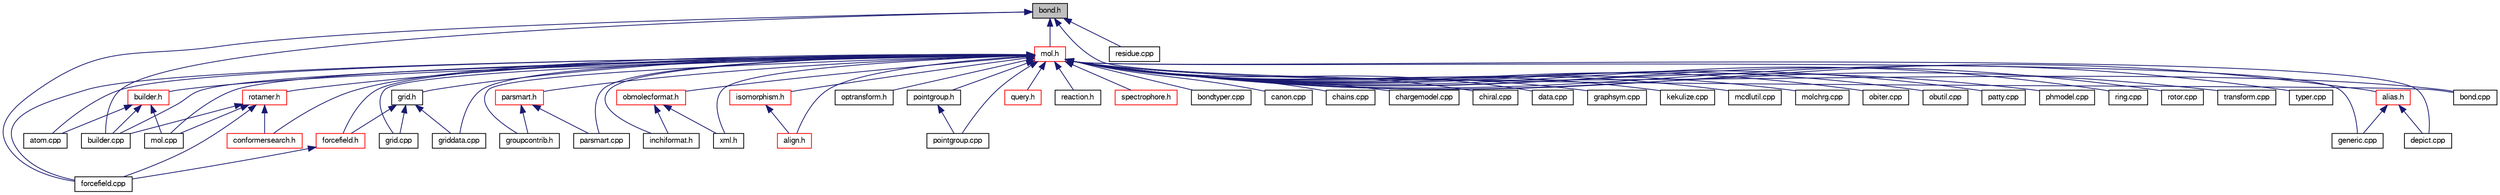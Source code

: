digraph G
{
  edge [fontname="FreeSans",fontsize="10",labelfontname="FreeSans",labelfontsize="10"];
  node [fontname="FreeSans",fontsize="10",shape=record];
  Node1 [label="bond.h",height=0.2,width=0.4,color="black", fillcolor="grey75", style="filled" fontcolor="black"];
  Node1 -> Node2 [dir=back,color="midnightblue",fontsize="10",style="solid",fontname="FreeSans"];
  Node2 [label="mol.h",height=0.2,width=0.4,color="red", fillcolor="white", style="filled",URL="$mol_8h.shtml",tooltip="Handle molecules. Declarations of OBMol, OBAtom, OBBond, OBResidue. (the main header..."];
  Node2 -> Node3 [dir=back,color="midnightblue",fontsize="10",style="solid",fontname="FreeSans"];
  Node3 [label="alias.h",height=0.2,width=0.4,color="red", fillcolor="white", style="filled",URL="$alias_8h.shtml",tooltip="OBGenericData class to for atom alias data (e.g., in 2D drawing programs for &quot;COOH&quot;)..."];
  Node3 -> Node4 [dir=back,color="midnightblue",fontsize="10",style="solid",fontname="FreeSans"];
  Node4 [label="generic.cpp",height=0.2,width=0.4,color="black", fillcolor="white", style="filled",URL="$generic_8cpp.shtml",tooltip="Handle OBGenericData classes. Custom data for atoms, bonds, etc."];
  Node3 -> Node5 [dir=back,color="midnightblue",fontsize="10",style="solid",fontname="FreeSans"];
  Node5 [label="depict.cpp",height=0.2,width=0.4,color="black", fillcolor="white", style="filled",URL="$depict_8cpp.shtml"];
  Node2 -> Node6 [dir=back,color="midnightblue",fontsize="10",style="solid",fontname="FreeSans"];
  Node6 [label="builder.h",height=0.2,width=0.4,color="red", fillcolor="white", style="filled",URL="$builder_8h.shtml",tooltip="Class to build 3D structures."];
  Node6 -> Node7 [dir=back,color="midnightblue",fontsize="10",style="solid",fontname="FreeSans"];
  Node7 [label="atom.cpp",height=0.2,width=0.4,color="black", fillcolor="white", style="filled",URL="$atom_8cpp.shtml",tooltip="Handle OBAtom class."];
  Node6 -> Node8 [dir=back,color="midnightblue",fontsize="10",style="solid",fontname="FreeSans"];
  Node8 [label="builder.cpp",height=0.2,width=0.4,color="black", fillcolor="white", style="filled",URL="$builder_8cpp.shtml",tooltip="Handle OBBuilder class."];
  Node6 -> Node9 [dir=back,color="midnightblue",fontsize="10",style="solid",fontname="FreeSans"];
  Node9 [label="mol.cpp",height=0.2,width=0.4,color="black", fillcolor="white", style="filled",URL="$mol_8cpp.shtml",tooltip="Handle molecules. Implementation of OBMol."];
  Node2 -> Node10 [dir=back,color="midnightblue",fontsize="10",style="solid",fontname="FreeSans"];
  Node10 [label="conformersearch.h",height=0.2,width=0.4,color="red", fillcolor="white", style="filled",URL="$conformersearch_8h.shtml"];
  Node2 -> Node11 [dir=back,color="midnightblue",fontsize="10",style="solid",fontname="FreeSans"];
  Node11 [label="forcefield.h",height=0.2,width=0.4,color="red", fillcolor="white", style="filled",URL="$forcefield_8h.shtml",tooltip="Handle forcefields."];
  Node11 -> Node12 [dir=back,color="midnightblue",fontsize="10",style="solid",fontname="FreeSans"];
  Node12 [label="forcefield.cpp",height=0.2,width=0.4,color="black", fillcolor="white", style="filled",URL="$forcefield_8cpp.shtml",tooltip="Handle OBForceField class."];
  Node2 -> Node13 [dir=back,color="midnightblue",fontsize="10",style="solid",fontname="FreeSans"];
  Node13 [label="grid.h",height=0.2,width=0.4,color="black", fillcolor="white", style="filled",URL="$grid_8h.shtml",tooltip="Handle grids of values."];
  Node13 -> Node11 [dir=back,color="midnightblue",fontsize="10",style="solid",fontname="FreeSans"];
  Node13 -> Node14 [dir=back,color="midnightblue",fontsize="10",style="solid",fontname="FreeSans"];
  Node14 [label="grid.cpp",height=0.2,width=0.4,color="black", fillcolor="white", style="filled",URL="$grid_8cpp.shtml",tooltip="Handle grids of values."];
  Node13 -> Node15 [dir=back,color="midnightblue",fontsize="10",style="solid",fontname="FreeSans"];
  Node15 [label="griddata.cpp",height=0.2,width=0.4,color="black", fillcolor="white", style="filled",URL="$griddata_8cpp.shtml",tooltip="OBGenericData class to connect numeric grids (e.g., orbitals, electrostatic potential)..."];
  Node2 -> Node16 [dir=back,color="midnightblue",fontsize="10",style="solid",fontname="FreeSans"];
  Node16 [label="groupcontrib.h",height=0.2,width=0.4,color="black", fillcolor="white", style="filled",URL="$groupcontrib_8h.shtml",tooltip="Handle group contribution algorithms."];
  Node2 -> Node17 [dir=back,color="midnightblue",fontsize="10",style="solid",fontname="FreeSans"];
  Node17 [label="inchiformat.h",height=0.2,width=0.4,color="black", fillcolor="white", style="filled",URL="$inchiformat_8h.shtml"];
  Node2 -> Node18 [dir=back,color="midnightblue",fontsize="10",style="solid",fontname="FreeSans"];
  Node18 [label="isomorphism.h",height=0.2,width=0.4,color="red", fillcolor="white", style="filled",URL="$isomorphism_8h.shtml"];
  Node18 -> Node19 [dir=back,color="midnightblue",fontsize="10",style="solid",fontname="FreeSans"];
  Node19 [label="align.h",height=0.2,width=0.4,color="red", fillcolor="white", style="filled",URL="$align_8h.shtml"];
  Node2 -> Node20 [dir=back,color="midnightblue",fontsize="10",style="solid",fontname="FreeSans"];
  Node20 [label="obmolecformat.h",height=0.2,width=0.4,color="red", fillcolor="white", style="filled",URL="$obmolecformat_8h.shtml",tooltip="Subclass of OBFormat for conversion of OBMol."];
  Node20 -> Node17 [dir=back,color="midnightblue",fontsize="10",style="solid",fontname="FreeSans"];
  Node20 -> Node21 [dir=back,color="midnightblue",fontsize="10",style="solid",fontname="FreeSans"];
  Node21 [label="xml.h",height=0.2,width=0.4,color="black", fillcolor="white", style="filled",URL="$xml_8h.shtml",tooltip="Declaration of XMLConversion, declaration and definition of XMLBaseFormat and XMLMoleculeFormat..."];
  Node2 -> Node22 [dir=back,color="midnightblue",fontsize="10",style="solid",fontname="FreeSans"];
  Node22 [label="optransform.h",height=0.2,width=0.4,color="black", fillcolor="white", style="filled",URL="$optransform_8h.shtml",tooltip="Operations to change molecules using a datafile of chemical transformations OBChemTsfm..."];
  Node2 -> Node23 [dir=back,color="midnightblue",fontsize="10",style="solid",fontname="FreeSans"];
  Node23 [label="parsmart.h",height=0.2,width=0.4,color="red", fillcolor="white", style="filled",URL="$parsmart_8h.shtml",tooltip="Daylight SMARTS parser."];
  Node23 -> Node16 [dir=back,color="midnightblue",fontsize="10",style="solid",fontname="FreeSans"];
  Node23 -> Node24 [dir=back,color="midnightblue",fontsize="10",style="solid",fontname="FreeSans"];
  Node24 [label="parsmart.cpp",height=0.2,width=0.4,color="black", fillcolor="white", style="filled",URL="$parsmart_8cpp.shtml",tooltip="Implementation of Daylight SMARTS parser."];
  Node2 -> Node25 [dir=back,color="midnightblue",fontsize="10",style="solid",fontname="FreeSans"];
  Node25 [label="pointgroup.h",height=0.2,width=0.4,color="black", fillcolor="white", style="filled",URL="$pointgroup_8h.shtml",tooltip="Brute-force point group detection."];
  Node25 -> Node26 [dir=back,color="midnightblue",fontsize="10",style="solid",fontname="FreeSans"];
  Node26 [label="pointgroup.cpp",height=0.2,width=0.4,color="black", fillcolor="white", style="filled",URL="$pointgroup_8cpp.shtml",tooltip="Brute-force point group detection."];
  Node2 -> Node27 [dir=back,color="midnightblue",fontsize="10",style="solid",fontname="FreeSans"];
  Node27 [label="query.h",height=0.2,width=0.4,color="red", fillcolor="white", style="filled",URL="$query_8h.shtml"];
  Node2 -> Node28 [dir=back,color="midnightblue",fontsize="10",style="solid",fontname="FreeSans"];
  Node28 [label="reaction.h",height=0.2,width=0.4,color="black", fillcolor="white", style="filled",URL="$reaction_8h.shtml",tooltip="Handle chemical reactions (i.e., lists of reagents and products)."];
  Node2 -> Node29 [dir=back,color="midnightblue",fontsize="10",style="solid",fontname="FreeSans"];
  Node29 [label="rotamer.h",height=0.2,width=0.4,color="red", fillcolor="white", style="filled",URL="$rotamer_8h.shtml",tooltip="Handle rotamer list data."];
  Node29 -> Node10 [dir=back,color="midnightblue",fontsize="10",style="solid",fontname="FreeSans"];
  Node29 -> Node8 [dir=back,color="midnightblue",fontsize="10",style="solid",fontname="FreeSans"];
  Node29 -> Node12 [dir=back,color="midnightblue",fontsize="10",style="solid",fontname="FreeSans"];
  Node29 -> Node9 [dir=back,color="midnightblue",fontsize="10",style="solid",fontname="FreeSans"];
  Node2 -> Node30 [dir=back,color="midnightblue",fontsize="10",style="solid",fontname="FreeSans"];
  Node30 [label="spectrophore.h",height=0.2,width=0.4,color="red", fillcolor="white", style="filled",URL="$spectrophore_8h.shtml",tooltip="Class to compute Spectrophores&tm;."];
  Node2 -> Node21 [dir=back,color="midnightblue",fontsize="10",style="solid",fontname="FreeSans"];
  Node2 -> Node19 [dir=back,color="midnightblue",fontsize="10",style="solid",fontname="FreeSans"];
  Node2 -> Node7 [dir=back,color="midnightblue",fontsize="10",style="solid",fontname="FreeSans"];
  Node2 -> Node31 [dir=back,color="midnightblue",fontsize="10",style="solid",fontname="FreeSans"];
  Node31 [label="bond.cpp",height=0.2,width=0.4,color="black", fillcolor="white", style="filled",URL="$bond_8cpp.shtml",tooltip="Handle OBBond class."];
  Node2 -> Node32 [dir=back,color="midnightblue",fontsize="10",style="solid",fontname="FreeSans"];
  Node32 [label="bondtyper.cpp",height=0.2,width=0.4,color="black", fillcolor="white", style="filled",URL="$bondtyper_8cpp.shtml",tooltip="Bond typer to perceive connectivity and bond orders/types."];
  Node2 -> Node8 [dir=back,color="midnightblue",fontsize="10",style="solid",fontname="FreeSans"];
  Node2 -> Node33 [dir=back,color="midnightblue",fontsize="10",style="solid",fontname="FreeSans"];
  Node33 [label="canon.cpp",height=0.2,width=0.4,color="black", fillcolor="white", style="filled",URL="$canon_8cpp.shtml",tooltip="Canonical numbering of SMILES, molecules and fragments."];
  Node2 -> Node34 [dir=back,color="midnightblue",fontsize="10",style="solid",fontname="FreeSans"];
  Node34 [label="chains.cpp",height=0.2,width=0.4,color="black", fillcolor="white", style="filled",URL="$chains_8cpp.shtml",tooltip="Parse for macromolecule chains and residues."];
  Node2 -> Node35 [dir=back,color="midnightblue",fontsize="10",style="solid",fontname="FreeSans"];
  Node35 [label="chargemodel.cpp",height=0.2,width=0.4,color="black", fillcolor="white", style="filled",URL="$chargemodel_8cpp.shtml",tooltip="Base class for molecular partial charge models."];
  Node2 -> Node36 [dir=back,color="midnightblue",fontsize="10",style="solid",fontname="FreeSans"];
  Node36 [label="chiral.cpp",height=0.2,width=0.4,color="black", fillcolor="white", style="filled",URL="$chiral_8cpp.shtml",tooltip="Detect chiral atoms and molecules."];
  Node2 -> Node37 [dir=back,color="midnightblue",fontsize="10",style="solid",fontname="FreeSans"];
  Node37 [label="data.cpp",height=0.2,width=0.4,color="black", fillcolor="white", style="filled",URL="$data_8cpp.shtml",tooltip="Global data and resource file parsers."];
  Node2 -> Node12 [dir=back,color="midnightblue",fontsize="10",style="solid",fontname="FreeSans"];
  Node2 -> Node4 [dir=back,color="midnightblue",fontsize="10",style="solid",fontname="FreeSans"];
  Node2 -> Node38 [dir=back,color="midnightblue",fontsize="10",style="solid",fontname="FreeSans"];
  Node38 [label="graphsym.cpp",height=0.2,width=0.4,color="black", fillcolor="white", style="filled",URL="$graphsym_8cpp.shtml",tooltip="XXXX."];
  Node2 -> Node14 [dir=back,color="midnightblue",fontsize="10",style="solid",fontname="FreeSans"];
  Node2 -> Node15 [dir=back,color="midnightblue",fontsize="10",style="solid",fontname="FreeSans"];
  Node2 -> Node39 [dir=back,color="midnightblue",fontsize="10",style="solid",fontname="FreeSans"];
  Node39 [label="kekulize.cpp",height=0.2,width=0.4,color="black", fillcolor="white", style="filled",URL="$kekulize_8cpp.shtml",tooltip="Alternate algorithm to kekulize a molecule (OBMol::NewPerceiveKekuleBonds())."];
  Node2 -> Node40 [dir=back,color="midnightblue",fontsize="10",style="solid",fontname="FreeSans"];
  Node40 [label="mcdlutil.cpp",height=0.2,width=0.4,color="black", fillcolor="white", style="filled",URL="$mcdlutil_8cpp.shtml"];
  Node2 -> Node9 [dir=back,color="midnightblue",fontsize="10",style="solid",fontname="FreeSans"];
  Node2 -> Node41 [dir=back,color="midnightblue",fontsize="10",style="solid",fontname="FreeSans"];
  Node41 [label="molchrg.cpp",height=0.2,width=0.4,color="black", fillcolor="white", style="filled",URL="$molchrg_8cpp.shtml",tooltip="Assign Gasteiger partial charges."];
  Node2 -> Node42 [dir=back,color="midnightblue",fontsize="10",style="solid",fontname="FreeSans"];
  Node42 [label="obiter.cpp",height=0.2,width=0.4,color="black", fillcolor="white", style="filled",URL="$obiter_8cpp.shtml",tooltip="STL-style iterators for Open Babel."];
  Node2 -> Node43 [dir=back,color="midnightblue",fontsize="10",style="solid",fontname="FreeSans"];
  Node43 [label="obutil.cpp",height=0.2,width=0.4,color="black", fillcolor="white", style="filled",URL="$obutil_8cpp.shtml",tooltip="Various utility methods."];
  Node2 -> Node24 [dir=back,color="midnightblue",fontsize="10",style="solid",fontname="FreeSans"];
  Node2 -> Node44 [dir=back,color="midnightblue",fontsize="10",style="solid",fontname="FreeSans"];
  Node44 [label="patty.cpp",height=0.2,width=0.4,color="black", fillcolor="white", style="filled",URL="$patty_8cpp.shtml",tooltip="Programmable atom typer."];
  Node2 -> Node45 [dir=back,color="midnightblue",fontsize="10",style="solid",fontname="FreeSans"];
  Node45 [label="phmodel.cpp",height=0.2,width=0.4,color="black", fillcolor="white", style="filled",URL="$phmodel_8cpp.shtml",tooltip="Read pH rules and assign charges."];
  Node2 -> Node26 [dir=back,color="midnightblue",fontsize="10",style="solid",fontname="FreeSans"];
  Node2 -> Node46 [dir=back,color="midnightblue",fontsize="10",style="solid",fontname="FreeSans"];
  Node46 [label="ring.cpp",height=0.2,width=0.4,color="black", fillcolor="white", style="filled",URL="$ring_8cpp.shtml",tooltip="Deal with rings, find smallest set of smallest rings (SSSR)."];
  Node2 -> Node47 [dir=back,color="midnightblue",fontsize="10",style="solid",fontname="FreeSans"];
  Node47 [label="rotor.cpp",height=0.2,width=0.4,color="black", fillcolor="white", style="filled",URL="$rotor_8cpp.shtml",tooltip="Rotate dihedral angles according to rotor rules."];
  Node2 -> Node48 [dir=back,color="midnightblue",fontsize="10",style="solid",fontname="FreeSans"];
  Node48 [label="transform.cpp",height=0.2,width=0.4,color="black", fillcolor="white", style="filled",URL="$transform_8cpp.shtml",tooltip="Perform command-line requested transformations for OBMol and SMARTS filtering."];
  Node2 -> Node49 [dir=back,color="midnightblue",fontsize="10",style="solid",fontname="FreeSans"];
  Node49 [label="typer.cpp",height=0.2,width=0.4,color="black", fillcolor="white", style="filled",URL="$typer_8cpp.shtml",tooltip="Open Babel atom and aromaticity typer."];
  Node2 -> Node5 [dir=back,color="midnightblue",fontsize="10",style="solid",fontname="FreeSans"];
  Node1 -> Node31 [dir=back,color="midnightblue",fontsize="10",style="solid",fontname="FreeSans"];
  Node1 -> Node8 [dir=back,color="midnightblue",fontsize="10",style="solid",fontname="FreeSans"];
  Node1 -> Node12 [dir=back,color="midnightblue",fontsize="10",style="solid",fontname="FreeSans"];
  Node1 -> Node50 [dir=back,color="midnightblue",fontsize="10",style="solid",fontname="FreeSans"];
  Node50 [label="residue.cpp",height=0.2,width=0.4,color="black", fillcolor="white", style="filled",URL="$residue_8cpp.shtml",tooltip="Handle macromolecule residues."];
}
